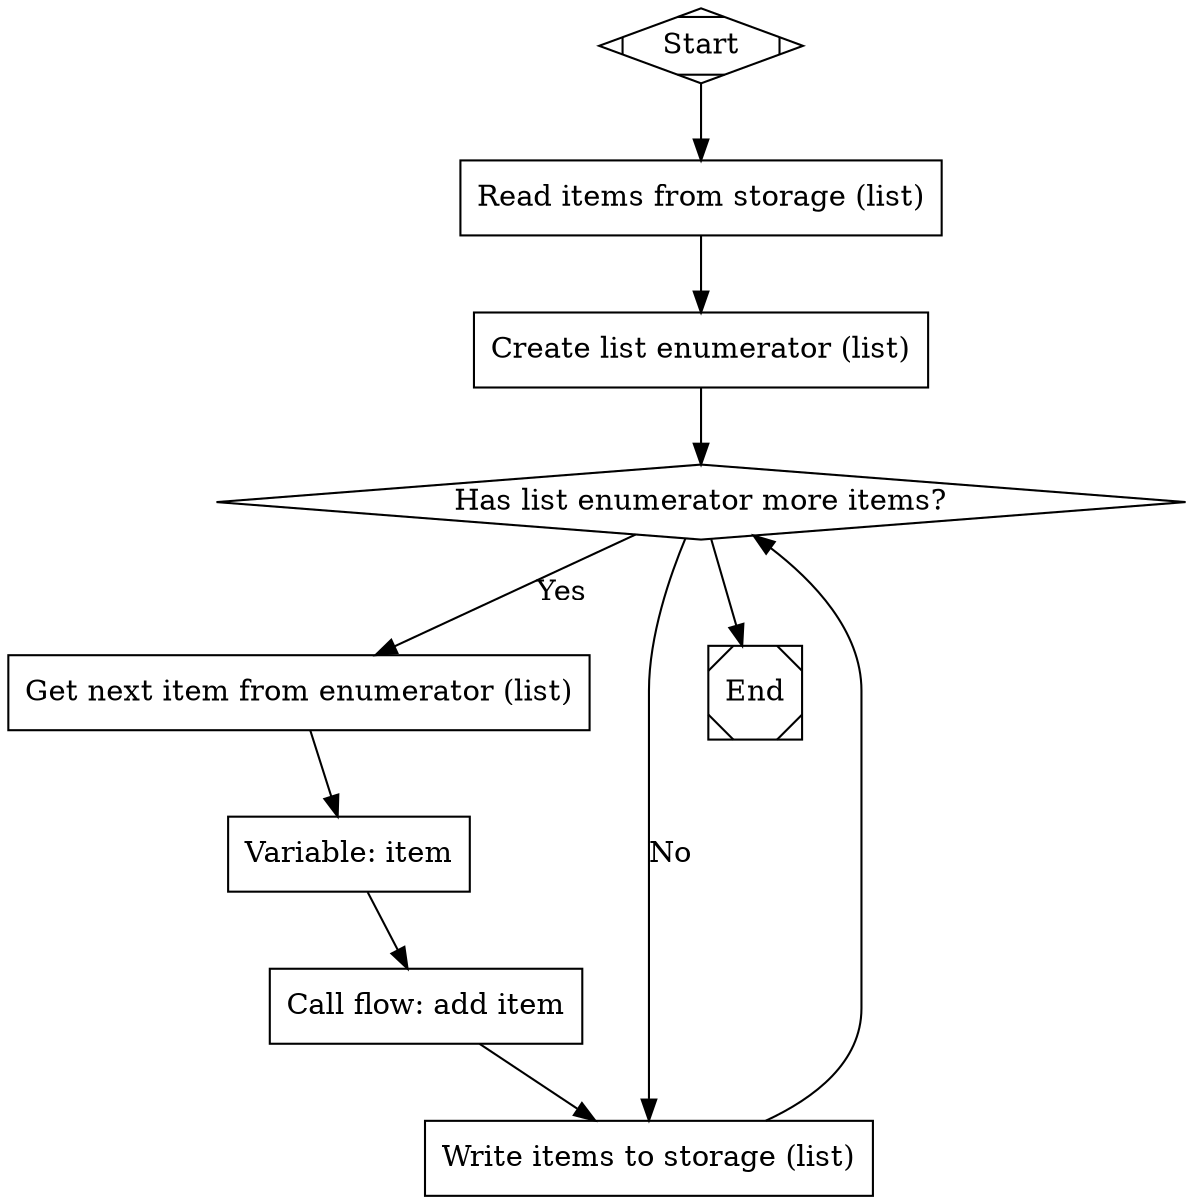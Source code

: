 digraph G {

  // start
  start -> read_items_from_storage_list;
  
  // read_items_from_storage_list
  read_items_from_storage_list -> create_list_enumerator_list;
  
  // create_list_enumerator_list
  create_list_enumerator_list -> has_list_enumerator_more_items_list;
  
  // has_list_enumerator_more_items_list
  has_list_enumerator_more_items_list -> get_next_item_from_enumerator_list [label="Yes"];
  has_list_enumerator_more_items_list -> write_items_to_storage_list [label="No"];
  
  // get_next_item_from_enumerator_list
  get_next_item_from_enumerator_list -> variable_item;
  
  // variable_item
  variable_item -> call_flow_add_item;
  
  // call_flow_add_item
  call_flow_add_item -> write_items_to_storage_list;
  
  // write_items_to_storage_list
  write_items_to_storage_list -> has_list_enumerator_more_items_list;
  
  // end
  has_list_enumerator_more_items_list -> end_list;
  
  start [shape=Mdiamond, label="Start"];
  read_items_from_storage_list [shape=box, label="Read items from storage (list)"];
  create_list_enumerator_list [shape=box, label="Create list enumerator (list)"];
  has_list_enumerator_more_items_list [shape=diamond, label="Has list enumerator more items?"];
  get_next_item_from_enumerator_list [shape=box, label="Get next item from enumerator (list)"];
  variable_item [shape=box, label="Variable: item"];
  call_flow_add_item [shape=box, label="Call flow: add item"];
  write_items_to_storage_list [shape=box, label="Write items to storage (list)"];
  end_list [shape=Msquare, label="End"];

}
